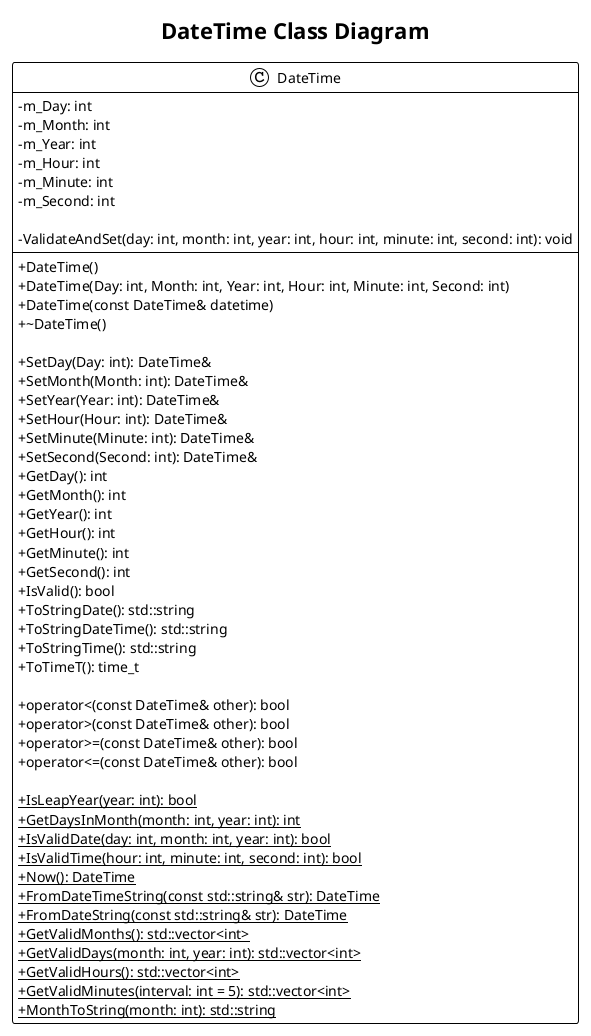 @startuml
!theme plain
skinparam classAttributeIconSize 0
hide empty members
title DateTime Class Diagram

class DateTime {
  ' --- Static Methods ---
  ' --- Instance Members ---
  - m_Day: int
  - m_Month: int
  - m_Year: int
  - m_Hour: int
  - m_Minute: int
  - m_Second: int

  - ValidateAndSet(day: int, month: int, year: int, hour: int, minute: int, second: int): void
  --
  ' --- Constructors & Destructor ---
  + DateTime()
  + DateTime(Day: int, Month: int, Year: int, Hour: int, Minute: int, Second: int)
  + DateTime(const DateTime& datetime)
  + ~DateTime()

  ' --- Public Instance Methods ---
  + SetDay(Day: int): DateTime&
  + SetMonth(Month: int): DateTime&
  + SetYear(Year: int): DateTime&
  + SetHour(Hour: int): DateTime&
  + SetMinute(Minute: int): DateTime&
  + SetSecond(Second: int): DateTime&
  + GetDay(): int
  + GetMonth(): int
  + GetYear(): int
  + GetHour(): int
  + GetMinute(): int
  + GetSecond(): int
  + IsValid(): bool
  + ToStringDate(): std::string
  + ToStringDateTime(): std::string
  + ToStringTime(): std::string
  + ToTimeT(): time_t

  ' --- Operators ---
  + operator<(const DateTime& other): bool
  + operator>(const DateTime& other): bool
  + operator>=(const DateTime& other): bool
  + operator<=(const DateTime& other): bool

  + {static} IsLeapYear(year: int): bool
  + {static} GetDaysInMonth(month: int, year: int): int
  + {static} IsValidDate(day: int, month: int, year: int): bool
  + {static} IsValidTime(hour: int, minute: int, second: int): bool
  + {static} Now(): DateTime
  + {static} FromDateTimeString(const std::string& str): DateTime
  + {static} FromDateString(const std::string& str): DateTime
  + {static} GetValidMonths(): std::vector<int>
  + {static} GetValidDays(month: int, year: int): std::vector<int>
  + {static} GetValidHours(): std::vector<int>
  + {static} GetValidMinutes(interval: int = 5): std::vector<int>
  + {static} MonthToString(month: int): std::string
  ' --- Private Helper Methods ---
}

@enduml
